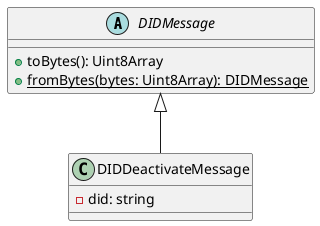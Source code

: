 @startuml
abstract class DIDMessage {
  + toBytes(): Uint8Array
  + {static} fromBytes(bytes: Uint8Array): DIDMessage
}

class DIDDeactivateMessage extends DIDMessage {
  - did: string
}
@enduml